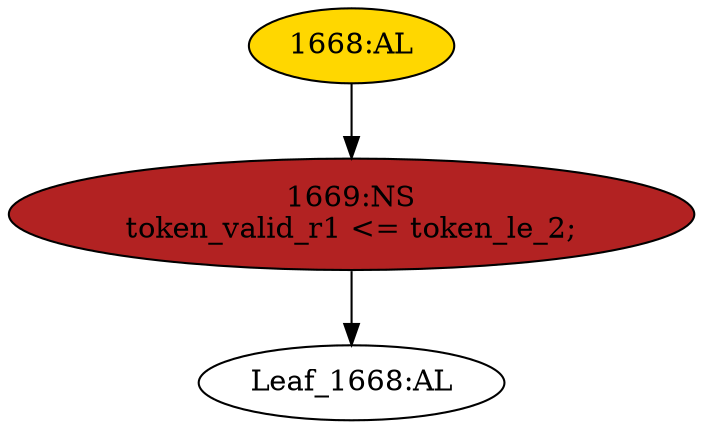 strict digraph "" {
	node [label="\N"];
	"1669:NS"	 [ast="<pyverilog.vparser.ast.NonblockingSubstitution object at 0x7f13b55d4c90>",
		fillcolor=firebrick,
		label="1669:NS
token_valid_r1 <= token_le_2;",
		statements="[<pyverilog.vparser.ast.NonblockingSubstitution object at 0x7f13b55d4c90>]",
		style=filled,
		typ=NonblockingSubstitution];
	"Leaf_1668:AL"	 [def_var="['token_valid_r1']",
		label="Leaf_1668:AL"];
	"1669:NS" -> "Leaf_1668:AL"	 [cond="[]",
		lineno=None];
	"1668:AL"	 [ast="<pyverilog.vparser.ast.Always object at 0x7f13b55d4a90>",
		clk_sens=True,
		fillcolor=gold,
		label="1668:AL",
		sens="['clk']",
		statements="[]",
		style=filled,
		typ=Always,
		use_var="['token_le_2']"];
	"1668:AL" -> "1669:NS"	 [cond="[]",
		lineno=None];
}
